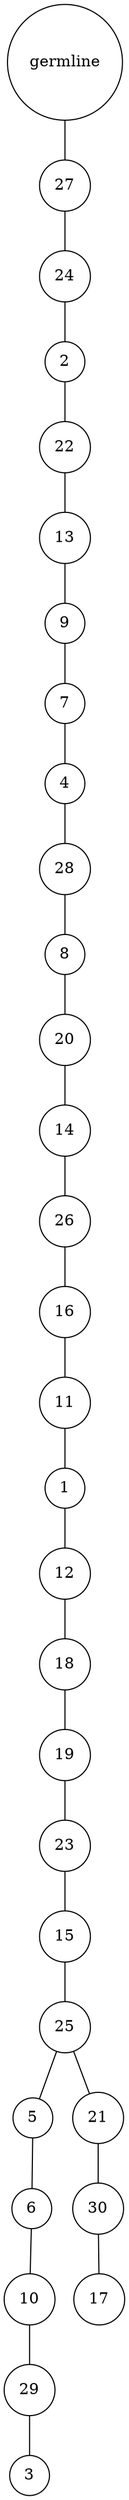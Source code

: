 graph {
	rankdir=UD;
	splines=line;
	node [shape=circle]
	"0x7f687149d4c0" [label="germline"];
	"0x7f687149d4f0" [label="27"];
	"0x7f687149d4c0" -- "0x7f687149d4f0" ;
	"0x7f687149d520" [label="24"];
	"0x7f687149d4f0" -- "0x7f687149d520" ;
	"0x7f687149d550" [label="2"];
	"0x7f687149d520" -- "0x7f687149d550" ;
	"0x7f687149d580" [label="22"];
	"0x7f687149d550" -- "0x7f687149d580" ;
	"0x7f687149d5b0" [label="13"];
	"0x7f687149d580" -- "0x7f687149d5b0" ;
	"0x7f687149d5e0" [label="9"];
	"0x7f687149d5b0" -- "0x7f687149d5e0" ;
	"0x7f687149d610" [label="7"];
	"0x7f687149d5e0" -- "0x7f687149d610" ;
	"0x7f687149d640" [label="4"];
	"0x7f687149d610" -- "0x7f687149d640" ;
	"0x7f687149d670" [label="28"];
	"0x7f687149d640" -- "0x7f687149d670" ;
	"0x7f687149d6a0" [label="8"];
	"0x7f687149d670" -- "0x7f687149d6a0" ;
	"0x7f687149d6d0" [label="20"];
	"0x7f687149d6a0" -- "0x7f687149d6d0" ;
	"0x7f687149d700" [label="14"];
	"0x7f687149d6d0" -- "0x7f687149d700" ;
	"0x7f687149d730" [label="26"];
	"0x7f687149d700" -- "0x7f687149d730" ;
	"0x7f687149d760" [label="16"];
	"0x7f687149d730" -- "0x7f687149d760" ;
	"0x7f687149d790" [label="11"];
	"0x7f687149d760" -- "0x7f687149d790" ;
	"0x7f687149d7c0" [label="1"];
	"0x7f687149d790" -- "0x7f687149d7c0" ;
	"0x7f687149d7f0" [label="12"];
	"0x7f687149d7c0" -- "0x7f687149d7f0" ;
	"0x7f687149d820" [label="18"];
	"0x7f687149d7f0" -- "0x7f687149d820" ;
	"0x7f687149d850" [label="19"];
	"0x7f687149d820" -- "0x7f687149d850" ;
	"0x7f687149d880" [label="23"];
	"0x7f687149d850" -- "0x7f687149d880" ;
	"0x7f687149d8b0" [label="15"];
	"0x7f687149d880" -- "0x7f687149d8b0" ;
	"0x7f687149d8e0" [label="25"];
	"0x7f687149d8b0" -- "0x7f687149d8e0" ;
	"0x7f687149d910" [label="5"];
	"0x7f687149d8e0" -- "0x7f687149d910" ;
	"0x7f687149d940" [label="6"];
	"0x7f687149d910" -- "0x7f687149d940" ;
	"0x7f687149d970" [label="10"];
	"0x7f687149d940" -- "0x7f687149d970" ;
	"0x7f687149d9a0" [label="29"];
	"0x7f687149d970" -- "0x7f687149d9a0" ;
	"0x7f687149d9d0" [label="3"];
	"0x7f687149d9a0" -- "0x7f687149d9d0" ;
	"0x7f687149da00" [label="21"];
	"0x7f687149d8e0" -- "0x7f687149da00" ;
	"0x7f687149da30" [label="30"];
	"0x7f687149da00" -- "0x7f687149da30" ;
	"0x7f687149da60" [label="17"];
	"0x7f687149da30" -- "0x7f687149da60" ;
}
